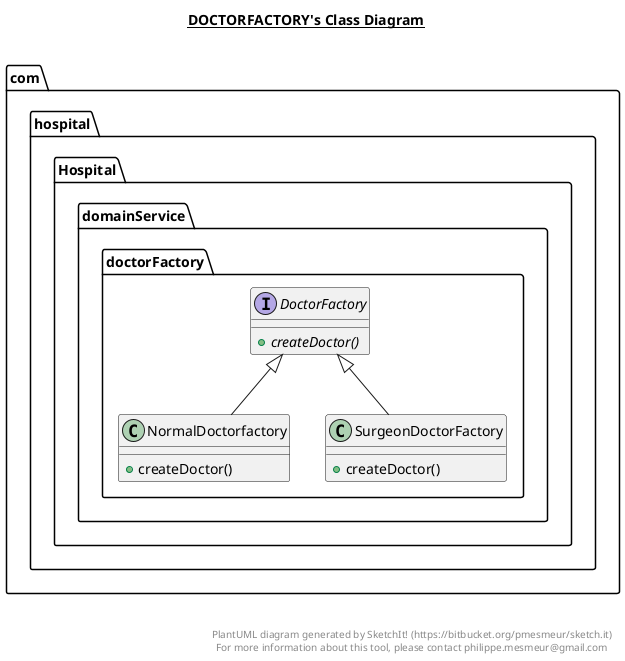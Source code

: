 @startuml

title __DOCTORFACTORY's Class Diagram__\n

  package com.hospital.Hospital {
    package com.hospital.Hospital.domainService.doctorFactory {
      interface DoctorFactory {
          {abstract} + createDoctor()
      }
    }
  }
  

  package com.hospital.Hospital {
    package com.hospital.Hospital.domainService.doctorFactory {
      class NormalDoctorfactory {
          + createDoctor()
      }
    }
  }
  

  package com.hospital.Hospital {
    package com.hospital.Hospital.domainService.doctorFactory {
      class SurgeonDoctorFactory {
          + createDoctor()
      }
    }
  }
  

  NormalDoctorfactory -up-|> DoctorFactory
  SurgeonDoctorFactory -up-|> DoctorFactory


right footer


PlantUML diagram generated by SketchIt! (https://bitbucket.org/pmesmeur/sketch.it)
For more information about this tool, please contact philippe.mesmeur@gmail.com
endfooter

@enduml
